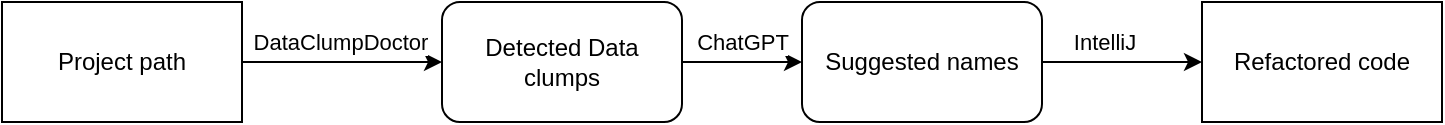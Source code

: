 <mxfile version="22.1.8" type="device">
  <diagram name="Page-1" id="bIQvJ6ZvUiTsyH6c5Mu-">
    <mxGraphModel dx="461" dy="294" grid="1" gridSize="10" guides="1" tooltips="1" connect="1" arrows="1" fold="1" page="1" pageScale="1" pageWidth="850" pageHeight="1100" math="0" shadow="0">
      <root>
        <mxCell id="0" />
        <mxCell id="1" parent="0" />
        <mxCell id="KtrdU6_BZdeSyDw4ZnZM-7" style="edgeStyle=orthogonalEdgeStyle;rounded=0;orthogonalLoop=1;jettySize=auto;html=1;exitX=1;exitY=0.5;exitDx=0;exitDy=0;entryX=0;entryY=0.5;entryDx=0;entryDy=0;" edge="1" parent="1" source="KtrdU6_BZdeSyDw4ZnZM-1" target="KtrdU6_BZdeSyDw4ZnZM-2">
          <mxGeometry relative="1" as="geometry" />
        </mxCell>
        <mxCell id="KtrdU6_BZdeSyDw4ZnZM-8" value="DataClumpDoctor" style="edgeLabel;html=1;align=center;verticalAlign=middle;resizable=0;points=[];" vertex="1" connectable="0" parent="KtrdU6_BZdeSyDw4ZnZM-7">
          <mxGeometry x="-0.02" y="-1" relative="1" as="geometry">
            <mxPoint y="-11" as="offset" />
          </mxGeometry>
        </mxCell>
        <mxCell id="KtrdU6_BZdeSyDw4ZnZM-1" value="Project path" style="rounded=0;whiteSpace=wrap;html=1;" vertex="1" parent="1">
          <mxGeometry x="30" y="190" width="120" height="60" as="geometry" />
        </mxCell>
        <mxCell id="KtrdU6_BZdeSyDw4ZnZM-9" style="edgeStyle=orthogonalEdgeStyle;rounded=0;orthogonalLoop=1;jettySize=auto;html=1;exitX=1;exitY=0.5;exitDx=0;exitDy=0;" edge="1" parent="1" source="KtrdU6_BZdeSyDw4ZnZM-2" target="KtrdU6_BZdeSyDw4ZnZM-3">
          <mxGeometry relative="1" as="geometry" />
        </mxCell>
        <mxCell id="KtrdU6_BZdeSyDw4ZnZM-10" value="ChatGPT" style="edgeLabel;html=1;align=center;verticalAlign=middle;resizable=0;points=[];" vertex="1" connectable="0" parent="KtrdU6_BZdeSyDw4ZnZM-9">
          <mxGeometry x="0.007" relative="1" as="geometry">
            <mxPoint y="-10" as="offset" />
          </mxGeometry>
        </mxCell>
        <mxCell id="KtrdU6_BZdeSyDw4ZnZM-2" value="Detected Data clumps" style="rounded=1;whiteSpace=wrap;html=1;" vertex="1" parent="1">
          <mxGeometry x="250" y="190" width="120" height="60" as="geometry" />
        </mxCell>
        <mxCell id="KtrdU6_BZdeSyDw4ZnZM-12" style="edgeStyle=orthogonalEdgeStyle;rounded=0;orthogonalLoop=1;jettySize=auto;html=1;exitX=1;exitY=0.5;exitDx=0;exitDy=0;entryX=0;entryY=0.5;entryDx=0;entryDy=0;" edge="1" parent="1" source="KtrdU6_BZdeSyDw4ZnZM-3" target="KtrdU6_BZdeSyDw4ZnZM-6">
          <mxGeometry relative="1" as="geometry" />
        </mxCell>
        <mxCell id="KtrdU6_BZdeSyDw4ZnZM-13" value="IntelliJ" style="edgeLabel;html=1;align=center;verticalAlign=middle;resizable=0;points=[];" vertex="1" connectable="0" parent="KtrdU6_BZdeSyDw4ZnZM-12">
          <mxGeometry x="-0.235" y="-2" relative="1" as="geometry">
            <mxPoint y="-12" as="offset" />
          </mxGeometry>
        </mxCell>
        <mxCell id="KtrdU6_BZdeSyDw4ZnZM-3" value="Suggested names" style="rounded=1;whiteSpace=wrap;html=1;" vertex="1" parent="1">
          <mxGeometry x="430" y="190" width="120" height="60" as="geometry" />
        </mxCell>
        <mxCell id="KtrdU6_BZdeSyDw4ZnZM-6" value="Refactored code" style="rounded=0;whiteSpace=wrap;html=1;" vertex="1" parent="1">
          <mxGeometry x="630" y="190" width="120" height="60" as="geometry" />
        </mxCell>
      </root>
    </mxGraphModel>
  </diagram>
</mxfile>
